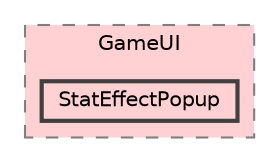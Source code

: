 digraph "C:/Users/PC/Documents/GitHub/Witch-Pack/WitchPack/Assets/Scripts/UI/GameUI/StatEffectPopup"
{
 // LATEX_PDF_SIZE
  bgcolor="transparent";
  edge [fontname=Helvetica,fontsize=10,labelfontname=Helvetica,labelfontsize=10];
  node [fontname=Helvetica,fontsize=10,shape=box,height=0.2,width=0.4];
  compound=true
  subgraph clusterdir_8d0f54eefd2df055dbd4db0d985449ed {
    graph [ bgcolor="#ffd1d2", pencolor="grey50", label="GameUI", fontname=Helvetica,fontsize=10 style="filled,dashed", URL="dir_8d0f54eefd2df055dbd4db0d985449ed.html",tooltip=""]
  dir_751ac5812f14d0e89a2024055e74c738 [label="StatEffectPopup", fillcolor="#ffd1d2", color="grey25", style="filled,bold", URL="dir_751ac5812f14d0e89a2024055e74c738.html",tooltip=""];
  }
}
